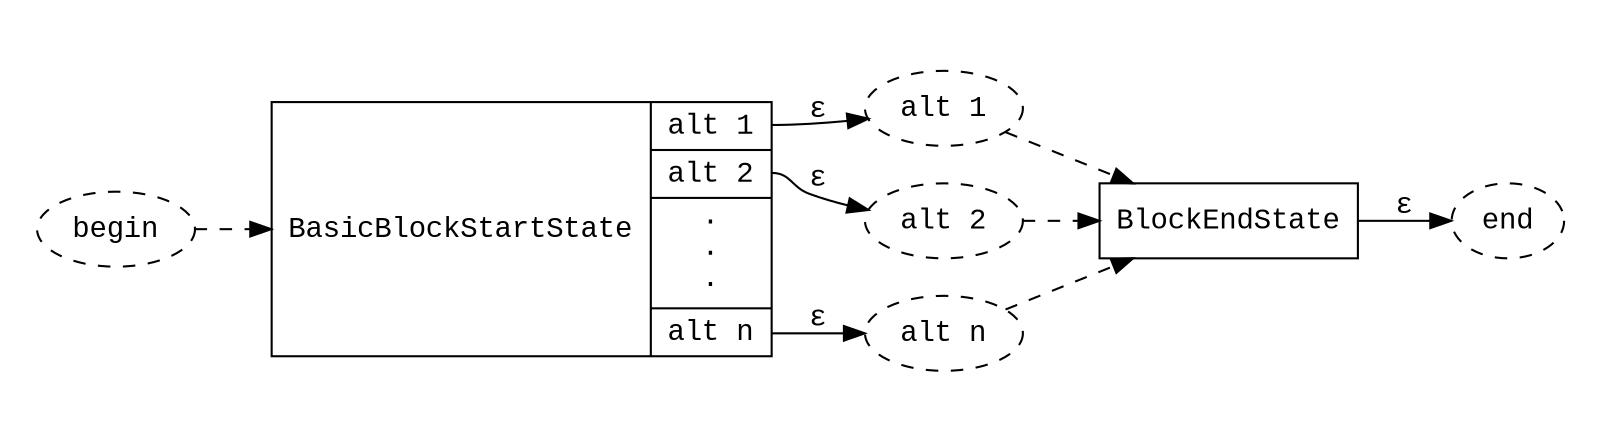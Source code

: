 digraph "" {
    graph[fontname="Courier New";rankdir="LR";pad="0.25"];
    node[fontname="Courier New";target="_parent"];
    edge[fontname="Courier New"];
    subgraph clusterA {
        color="invis";
        {   node[shape="record"];
            BasicBlockStartState[URL="../BasicBlockStartState.html";label="{BasicBlockStartState | {<alt1> alt 1 |<alt2> alt 2 | &#0183;\n&#0183;\n&#0183; |<altn> alt n}}"];
            BlockEndState[URL="../BlockEndState.html"];
        }

        {   node[style="dashed"];
            content1[label="alt 1"];
            content2[label="alt 2"];
            more[label="alt n"];
        }
    }

    {   node[style="dashed"];
        begin;
        end;
    }

    begin -> BasicBlockStartState[style="dashed"];
    BlockEndState -> end[label="&#0949;"];

    BasicBlockStartState:alt1 -> content1[label="&#0949;"];
    content1 -> BlockEndState[style="dashed"];

    BasicBlockStartState:alt2 -> content2[label="&#0949;"];
    content2 -> BlockEndState[style="dashed"];

    BasicBlockStartState:altn -> more[label="&#0949;"];
    more -> BlockEndState[style="dashed"];
}
